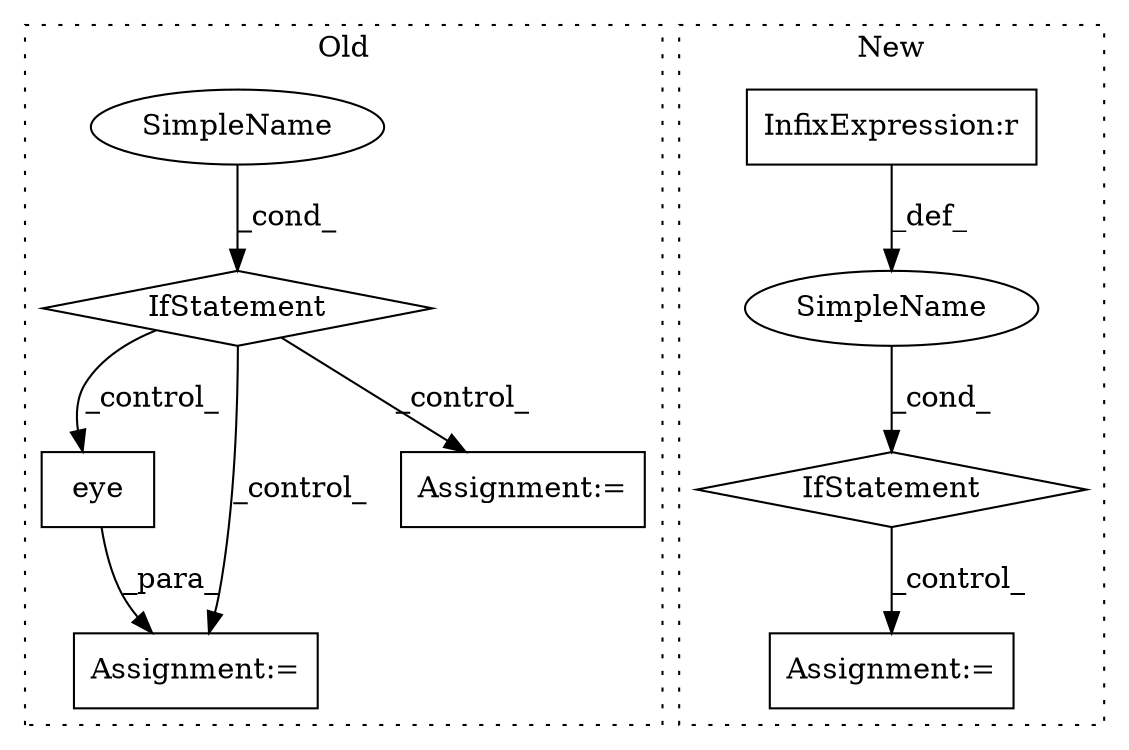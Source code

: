 digraph G {
subgraph cluster0 {
1 [label="eye" a="32" s="4201,4206" l="4,1" shape="box"];
6 [label="Assignment:=" a="7" s="4194" l="1" shape="box"];
7 [label="IfStatement" a="25" s="3695,3707" l="4,2" shape="diamond"];
8 [label="SimpleName" a="42" s="" l="" shape="ellipse"];
9 [label="Assignment:=" a="7" s="3740" l="1" shape="box"];
label = "Old";
style="dotted";
}
subgraph cluster1 {
2 [label="IfStatement" a="25" s="3921,3953" l="4,2" shape="diamond"];
3 [label="Assignment:=" a="7" s="4110" l="1" shape="box"];
4 [label="SimpleName" a="42" s="" l="" shape="ellipse"];
5 [label="InfixExpression:r" a="27" s="3948" l="4" shape="box"];
label = "New";
style="dotted";
}
1 -> 6 [label="_para_"];
2 -> 3 [label="_control_"];
4 -> 2 [label="_cond_"];
5 -> 4 [label="_def_"];
7 -> 6 [label="_control_"];
7 -> 1 [label="_control_"];
7 -> 9 [label="_control_"];
8 -> 7 [label="_cond_"];
}